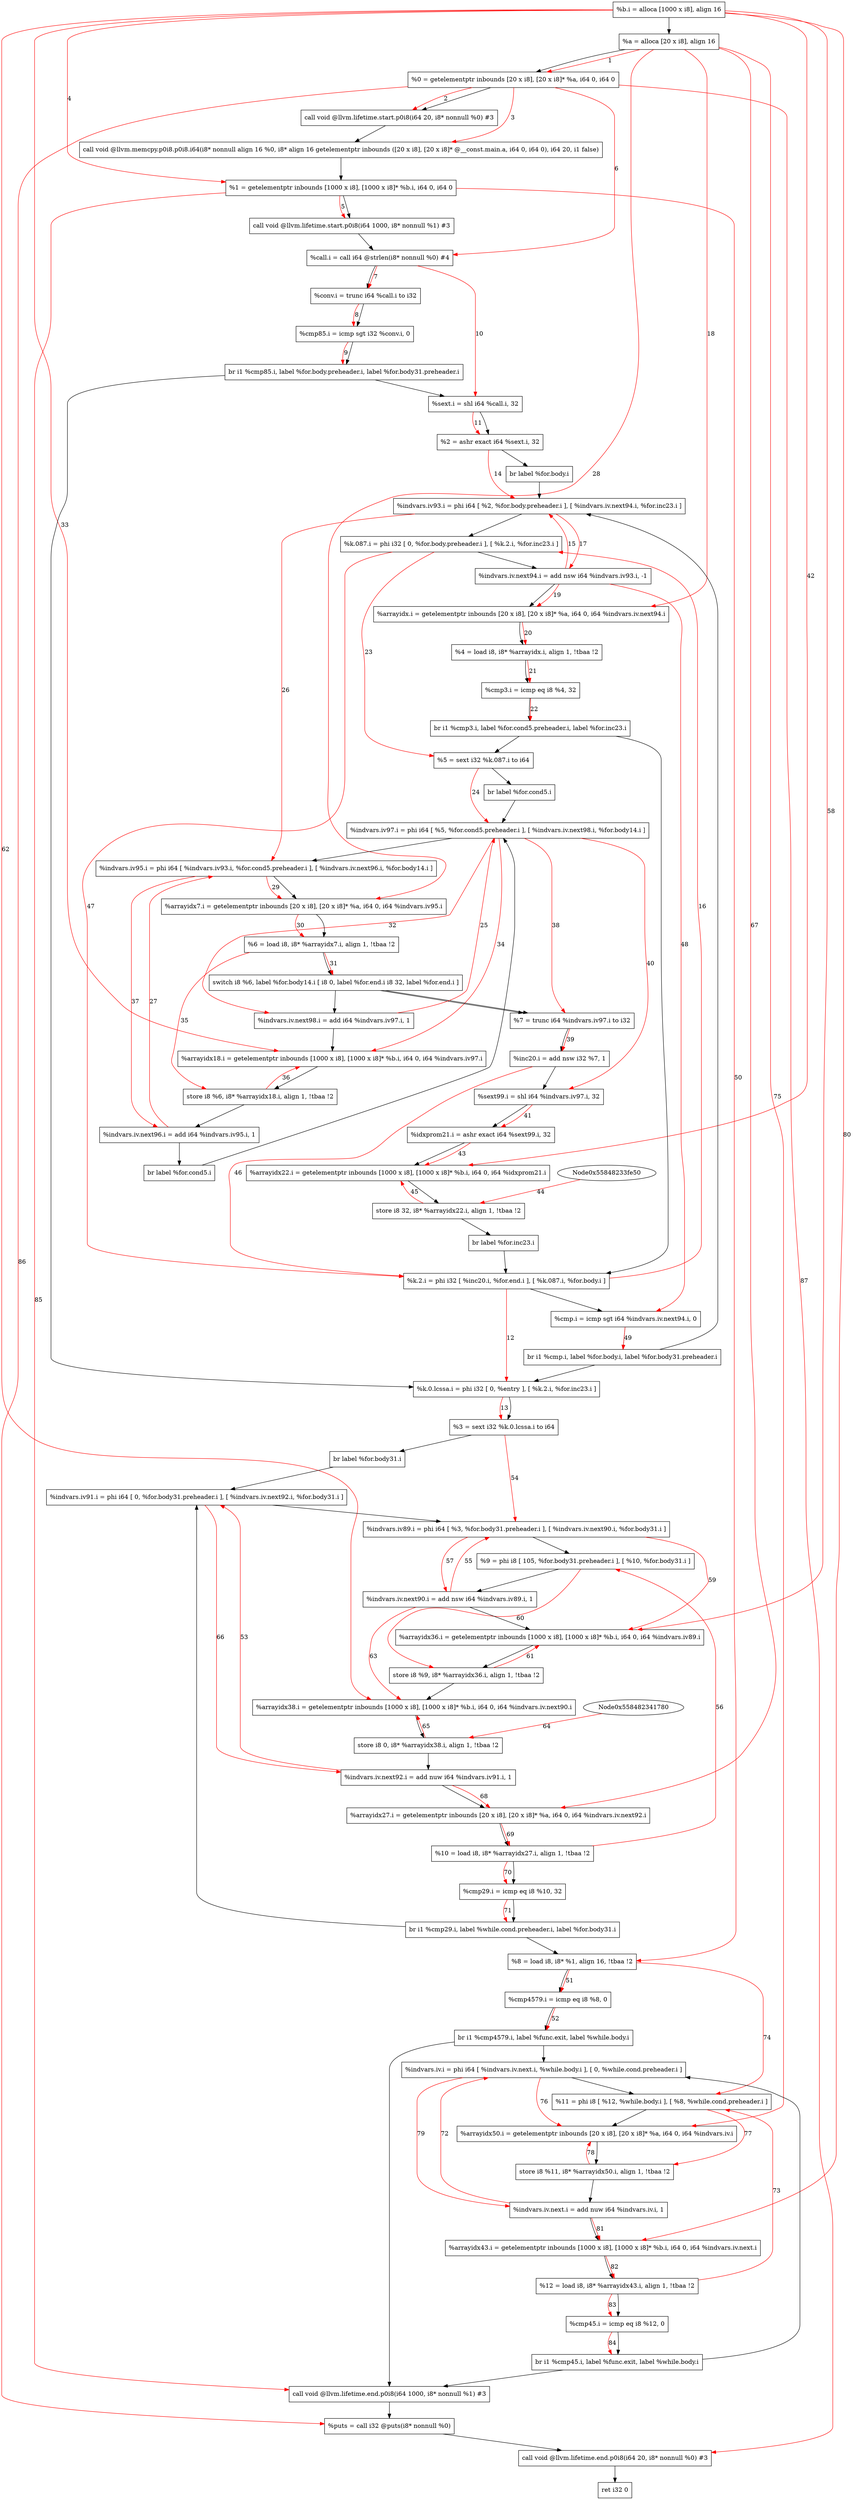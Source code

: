 digraph "CDFG for'main' function" {
	Node0x55848233e698[shape=record, label="  %b.i = alloca [1000 x i8], align 16"]
	Node0x558482341088[shape=record, label="  %a = alloca [20 x i8], align 16"]
	Node0x5584823443b8[shape=record, label="  %0 = getelementptr inbounds [20 x i8], [20 x i8]* %a, i64 0, i64 0"]
	Node0x558482344538[shape=record, label="  call void @llvm.lifetime.start.p0i8(i64 20, i8* nonnull %0) #3"]
	Node0x558482344c98[shape=record, label="  call void @llvm.memcpy.p0i8.p0i8.i64(i8* nonnull align 16 %0, i8* align 16 getelementptr inbounds ([20 x i8], [20 x i8]* @__const.main.a, i64 0, i64 0), i64 20, i1 false)"]
	Node0x558482344d88[shape=record, label="  %1 = getelementptr inbounds [1000 x i8], [1000 x i8]* %b.i, i64 0, i64 0"]
	Node0x558482344eb8[shape=record, label="  call void @llvm.lifetime.start.p0i8(i64 1000, i8* nonnull %1) #3"]
	Node0x558482344fd0[shape=record, label="  %call.i = call i64 @strlen(i8* nonnull %0) #4"]
	Node0x558482345088[shape=record, label="  %conv.i = trunc i64 %call.i to i32"]
	Node0x558482345120[shape=record, label="  %cmp85.i = icmp sgt i32 %conv.i, 0"]
	Node0x558482345398[shape=record, label="  br i1 %cmp85.i, label %for.body.preheader.i, label %for.body31.preheader.i"]
	Node0x558482345440[shape=record, label="  %sext.i = shl i64 %call.i, 32"]
	Node0x5584823454b0[shape=record, label="  %2 = ashr exact i64 %sext.i, 32"]
	Node0x558482345588[shape=record, label="  br label %for.body.i"]
	Node0x5584823456e8[shape=record, label="  %k.0.lcssa.i = phi i32 [ 0, %entry ], [ %k.2.i, %for.inc23.i ]"]
	Node0x5584823457c8[shape=record, label="  %3 = sext i32 %k.0.lcssa.i to i64"]
	Node0x558482345aa8[shape=record, label="  br label %for.body31.i"]
	Node0x558482345b58[shape=record, label="  %indvars.iv93.i = phi i64 [ %2, %for.body.preheader.i ], [ %indvars.iv.next94.i, %for.inc23.i ]"]
	Node0x558482345c58[shape=record, label="  %k.087.i = phi i32 [ 0, %for.body.preheader.i ], [ %k.2.i, %for.inc23.i ]"]
	Node0x558482345d40[shape=record, label="  %indvars.iv.next94.i = add nsw i64 %indvars.iv93.i, -1"]
	Node0x558482345dc8[shape=record, label="  %arrayidx.i = getelementptr inbounds [20 x i8], [20 x i8]* %a, i64 0, i64 %indvars.iv.next94.i"]
	Node0x5584823451e8[shape=record, label="  %4 = load i8, i8* %arrayidx.i, align 1, !tbaa !2"]
	Node0x558482345ea0[shape=record, label="  %cmp3.i = icmp eq i8 %4, 32"]
	Node0x558482345ff8[shape=record, label="  br i1 %cmp3.i, label %for.cond5.preheader.i, label %for.inc23.i"]
	Node0x558482345f48[shape=record, label="  %5 = sext i32 %k.087.i to i64"]
	Node0x558482346108[shape=record, label="  br label %for.cond5.i"]
	Node0x558482346268[shape=record, label="  %indvars.iv97.i = phi i64 [ %5, %for.cond5.preheader.i ], [ %indvars.iv.next98.i, %for.body14.i ]"]
	Node0x558482346448[shape=record, label="  %indvars.iv95.i = phi i64 [ %indvars.iv93.i, %for.cond5.preheader.i ], [ %indvars.iv.next96.i, %for.body14.i ]"]
	Node0x558482346528[shape=record, label="  %arrayidx7.i = getelementptr inbounds [20 x i8], [20 x i8]* %a, i64 0, i64 %indvars.iv95.i"]
	Node0x5584823465c8[shape=record, label="  %6 = load i8, i8* %arrayidx7.i, align 1, !tbaa !2"]
	Node0x558482346a18[shape=record, label="  switch i8 %6, label %for.body14.i [
    i8 0, label %for.end.i
    i8 32, label %for.end.i
  ]"]
	Node0x558482346b60[shape=record, label="  %indvars.iv.next98.i = add i64 %indvars.iv97.i, 1"]
	Node0x558482346be8[shape=record, label="  %arrayidx18.i = getelementptr inbounds [1000 x i8], [1000 x i8]* %b.i, i64 0, i64 %indvars.iv97.i"]
	Node0x558482346c70[shape=record, label="  store i8 %6, i8* %arrayidx18.i, align 1, !tbaa !2"]
	Node0x558482346cf0[shape=record, label="  %indvars.iv.next96.i = add i64 %indvars.iv95.i, 1"]
	Node0x5584823463d8[shape=record, label="  br label %for.cond5.i"]
	Node0x5584823469c8[shape=record, label="  %7 = trunc i64 %indvars.iv97.i to i32"]
	Node0x558482346d60[shape=record, label="  %inc20.i = add nsw i32 %7, 1"]
	Node0x558482346dd0[shape=record, label="  %sext99.i = shl i64 %indvars.iv97.i, 32"]
	Node0x558482346e40[shape=record, label="  %idxprom21.i = ashr exact i64 %sext99.i, 32"]
	Node0x558482346ec8[shape=record, label="  %arrayidx22.i = getelementptr inbounds [1000 x i8], [1000 x i8]* %b.i, i64 0, i64 %idxprom21.i"]
	Node0x558482346f80[shape=record, label="  store i8 32, i8* %arrayidx22.i, align 1, !tbaa !2"]
	Node0x5584823460a8[shape=record, label="  br label %for.inc23.i"]
	Node0x558482346fd8[shape=record, label="  %k.2.i = phi i32 [ %inc20.i, %for.end.i ], [ %k.087.i, %for.body.i ]"]
	Node0x5584823470d0[shape=record, label="  %cmp.i = icmp sgt i64 %indvars.iv.next94.i, 0"]
	Node0x558482347158[shape=record, label="  br i1 %cmp.i, label %for.body.i, label %for.body31.preheader.i"]
	Node0x5584823452e8[shape=record, label="  %8 = load i8, i8* %1, align 16, !tbaa !2"]
	Node0x5584823472d0[shape=record, label="  %cmp4579.i = icmp eq i8 %8, 0"]
	Node0x5584823425a8[shape=record, label="  br i1 %cmp4579.i, label %func.exit, label %while.body.i"]
	Node0x558482342658[shape=record, label="  %indvars.iv91.i = phi i64 [ 0, %for.body31.preheader.i ], [ %indvars.iv.next92.i, %for.body31.i ]"]
	Node0x558482342808[shape=record, label="  %indvars.iv89.i = phi i64 [ %3, %for.body31.preheader.i ], [ %indvars.iv.next90.i, %for.body31.i ]"]
	Node0x558482342978[shape=record, label="  %9 = phi i8 [ 105, %for.body31.preheader.i ], [ %10, %for.body31.i ]"]
	Node0x558482342a40[shape=record, label="  %indvars.iv.next90.i = add nsw i64 %indvars.iv89.i, 1"]
	Node0x558482342ac8[shape=record, label="  %arrayidx36.i = getelementptr inbounds [1000 x i8], [1000 x i8]* %b.i, i64 0, i64 %indvars.iv89.i"]
	Node0x558482342b50[shape=record, label="  store i8 %9, i8* %arrayidx36.i, align 1, !tbaa !2"]
	Node0x558482342c48[shape=record, label="  %arrayidx38.i = getelementptr inbounds [1000 x i8], [1000 x i8]* %b.i, i64 0, i64 %indvars.iv.next90.i"]
	Node0x558482348380[shape=record, label="  store i8 0, i8* %arrayidx38.i, align 1, !tbaa !2"]
	Node0x558482348400[shape=record, label="  %indvars.iv.next92.i = add nuw i64 %indvars.iv91.i, 1"]
	Node0x558482348488[shape=record, label="  %arrayidx27.i = getelementptr inbounds [20 x i8], [20 x i8]* %a, i64 0, i64 %indvars.iv.next92.i"]
	Node0x558482345a48[shape=record, label="  %10 = load i8, i8* %arrayidx27.i, align 1, !tbaa !2"]
	Node0x558482348510[shape=record, label="  %cmp29.i = icmp eq i8 %10, 32"]
	Node0x558482348598[shape=record, label="  br i1 %cmp29.i, label %while.cond.preheader.i, label %for.body31.i"]
	Node0x558482348618[shape=record, label="  %indvars.iv.i = phi i64 [ %indvars.iv.next.i, %while.body.i ], [ 0, %while.cond.preheader.i ]"]
	Node0x558482348718[shape=record, label="  %11 = phi i8 [ %12, %while.body.i ], [ %8, %while.cond.preheader.i ]"]
	Node0x5584823487f8[shape=record, label="  %arrayidx50.i = getelementptr inbounds [20 x i8], [20 x i8]* %a, i64 0, i64 %indvars.iv.i"]
	Node0x558482348880[shape=record, label="  store i8 %11, i8* %arrayidx50.i, align 1, !tbaa !2"]
	Node0x558482348900[shape=record, label="  %indvars.iv.next.i = add nuw i64 %indvars.iv.i, 1"]
	Node0x558482348fd8[shape=record, label="  %arrayidx43.i = getelementptr inbounds [1000 x i8], [1000 x i8]* %b.i, i64 0, i64 %indvars.iv.next.i"]
	Node0x558482346218[shape=record, label="  %12 = load i8, i8* %arrayidx43.i, align 1, !tbaa !2"]
	Node0x558482349060[shape=record, label="  %cmp45.i = icmp eq i8 %12, 0"]
	Node0x5584823490e8[shape=record, label="  br i1 %cmp45.i, label %func.exit, label %while.body.i"]
	Node0x5584823491b8[shape=record, label="  call void @llvm.lifetime.end.p0i8(i64 1000, i8* nonnull %1) #3"]
	Node0x558482349320[shape=record, label="  %puts = call i32 @puts(i8* nonnull %0)"]
	Node0x558482349468[shape=record, label="  call void @llvm.lifetime.end.p0i8(i64 20, i8* nonnull %0) #3"]
	Node0x558482342798[shape=record, label="  ret i32 0"]
	Node0x55848233e698 -> Node0x558482341088
	Node0x558482341088 -> Node0x5584823443b8
	Node0x5584823443b8 -> Node0x558482344538
	Node0x558482344538 -> Node0x558482344c98
	Node0x558482344c98 -> Node0x558482344d88
	Node0x558482344d88 -> Node0x558482344eb8
	Node0x558482344eb8 -> Node0x558482344fd0
	Node0x558482344fd0 -> Node0x558482345088
	Node0x558482345088 -> Node0x558482345120
	Node0x558482345120 -> Node0x558482345398
	Node0x558482345398 -> Node0x558482345440
	Node0x558482345398 -> Node0x5584823456e8
	Node0x558482345440 -> Node0x5584823454b0
	Node0x5584823454b0 -> Node0x558482345588
	Node0x558482345588 -> Node0x558482345b58
	Node0x5584823456e8 -> Node0x5584823457c8
	Node0x5584823457c8 -> Node0x558482345aa8
	Node0x558482345aa8 -> Node0x558482342658
	Node0x558482345b58 -> Node0x558482345c58
	Node0x558482345c58 -> Node0x558482345d40
	Node0x558482345d40 -> Node0x558482345dc8
	Node0x558482345dc8 -> Node0x5584823451e8
	Node0x5584823451e8 -> Node0x558482345ea0
	Node0x558482345ea0 -> Node0x558482345ff8
	Node0x558482345ff8 -> Node0x558482345f48
	Node0x558482345ff8 -> Node0x558482346fd8
	Node0x558482345f48 -> Node0x558482346108
	Node0x558482346108 -> Node0x558482346268
	Node0x558482346268 -> Node0x558482346448
	Node0x558482346448 -> Node0x558482346528
	Node0x558482346528 -> Node0x5584823465c8
	Node0x5584823465c8 -> Node0x558482346a18
	Node0x558482346a18 -> Node0x558482346b60
	Node0x558482346a18 -> Node0x5584823469c8
	Node0x558482346a18 -> Node0x5584823469c8
	Node0x558482346b60 -> Node0x558482346be8
	Node0x558482346be8 -> Node0x558482346c70
	Node0x558482346c70 -> Node0x558482346cf0
	Node0x558482346cf0 -> Node0x5584823463d8
	Node0x5584823463d8 -> Node0x558482346268
	Node0x5584823469c8 -> Node0x558482346d60
	Node0x558482346d60 -> Node0x558482346dd0
	Node0x558482346dd0 -> Node0x558482346e40
	Node0x558482346e40 -> Node0x558482346ec8
	Node0x558482346ec8 -> Node0x558482346f80
	Node0x558482346f80 -> Node0x5584823460a8
	Node0x5584823460a8 -> Node0x558482346fd8
	Node0x558482346fd8 -> Node0x5584823470d0
	Node0x5584823470d0 -> Node0x558482347158
	Node0x558482347158 -> Node0x558482345b58
	Node0x558482347158 -> Node0x5584823456e8
	Node0x5584823452e8 -> Node0x5584823472d0
	Node0x5584823472d0 -> Node0x5584823425a8
	Node0x5584823425a8 -> Node0x5584823491b8
	Node0x5584823425a8 -> Node0x558482348618
	Node0x558482342658 -> Node0x558482342808
	Node0x558482342808 -> Node0x558482342978
	Node0x558482342978 -> Node0x558482342a40
	Node0x558482342a40 -> Node0x558482342ac8
	Node0x558482342ac8 -> Node0x558482342b50
	Node0x558482342b50 -> Node0x558482342c48
	Node0x558482342c48 -> Node0x558482348380
	Node0x558482348380 -> Node0x558482348400
	Node0x558482348400 -> Node0x558482348488
	Node0x558482348488 -> Node0x558482345a48
	Node0x558482345a48 -> Node0x558482348510
	Node0x558482348510 -> Node0x558482348598
	Node0x558482348598 -> Node0x5584823452e8
	Node0x558482348598 -> Node0x558482342658
	Node0x558482348618 -> Node0x558482348718
	Node0x558482348718 -> Node0x5584823487f8
	Node0x5584823487f8 -> Node0x558482348880
	Node0x558482348880 -> Node0x558482348900
	Node0x558482348900 -> Node0x558482348fd8
	Node0x558482348fd8 -> Node0x558482346218
	Node0x558482346218 -> Node0x558482349060
	Node0x558482349060 -> Node0x5584823490e8
	Node0x5584823490e8 -> Node0x5584823491b8
	Node0x5584823490e8 -> Node0x558482348618
	Node0x5584823491b8 -> Node0x558482349320
	Node0x558482349320 -> Node0x558482349468
	Node0x558482349468 -> Node0x558482342798
edge [color=red]
	Node0x558482341088 -> Node0x5584823443b8[label="1"]
	Node0x5584823443b8 -> Node0x558482344538[label="2"]
	Node0x5584823443b8 -> Node0x558482344c98[label="3"]
	Node0x55848233e698 -> Node0x558482344d88[label="4"]
	Node0x558482344d88 -> Node0x558482344eb8[label="5"]
	Node0x5584823443b8 -> Node0x558482344fd0[label="6"]
	Node0x558482344fd0 -> Node0x558482345088[label="7"]
	Node0x558482345088 -> Node0x558482345120[label="8"]
	Node0x558482345120 -> Node0x558482345398[label="9"]
	Node0x558482344fd0 -> Node0x558482345440[label="10"]
	Node0x558482345440 -> Node0x5584823454b0[label="11"]
	Node0x558482346fd8 -> Node0x5584823456e8[label="12"]
	Node0x5584823456e8 -> Node0x5584823457c8[label="13"]
	Node0x5584823454b0 -> Node0x558482345b58[label="14"]
	Node0x558482345d40 -> Node0x558482345b58[label="15"]
	Node0x558482346fd8 -> Node0x558482345c58[label="16"]
	Node0x558482345b58 -> Node0x558482345d40[label="17"]
	Node0x558482341088 -> Node0x558482345dc8[label="18"]
	Node0x558482345d40 -> Node0x558482345dc8[label="19"]
	Node0x558482345dc8 -> Node0x5584823451e8[label="20"]
	Node0x5584823451e8 -> Node0x558482345ea0[label="21"]
	Node0x558482345ea0 -> Node0x558482345ff8[label="22"]
	Node0x558482345c58 -> Node0x558482345f48[label="23"]
	Node0x558482345f48 -> Node0x558482346268[label="24"]
	Node0x558482346b60 -> Node0x558482346268[label="25"]
	Node0x558482345b58 -> Node0x558482346448[label="26"]
	Node0x558482346cf0 -> Node0x558482346448[label="27"]
	Node0x558482341088 -> Node0x558482346528[label="28"]
	Node0x558482346448 -> Node0x558482346528[label="29"]
	Node0x558482346528 -> Node0x5584823465c8[label="30"]
	Node0x5584823465c8 -> Node0x558482346a18[label="31"]
	Node0x558482346268 -> Node0x558482346b60[label="32"]
	Node0x55848233e698 -> Node0x558482346be8[label="33"]
	Node0x558482346268 -> Node0x558482346be8[label="34"]
	Node0x5584823465c8 -> Node0x558482346c70[label="35"]
	Node0x558482346c70 -> Node0x558482346be8[label="36"]
	Node0x558482346448 -> Node0x558482346cf0[label="37"]
	Node0x558482346268 -> Node0x5584823469c8[label="38"]
	Node0x5584823469c8 -> Node0x558482346d60[label="39"]
	Node0x558482346268 -> Node0x558482346dd0[label="40"]
	Node0x558482346dd0 -> Node0x558482346e40[label="41"]
	Node0x55848233e698 -> Node0x558482346ec8[label="42"]
	Node0x558482346e40 -> Node0x558482346ec8[label="43"]
	Node0x55848233fe50 -> Node0x558482346f80[label="44"]
	Node0x558482346f80 -> Node0x558482346ec8[label="45"]
	Node0x558482346d60 -> Node0x558482346fd8[label="46"]
	Node0x558482345c58 -> Node0x558482346fd8[label="47"]
	Node0x558482345d40 -> Node0x5584823470d0[label="48"]
	Node0x5584823470d0 -> Node0x558482347158[label="49"]
	Node0x558482344d88 -> Node0x5584823452e8[label="50"]
	Node0x5584823452e8 -> Node0x5584823472d0[label="51"]
	Node0x5584823472d0 -> Node0x5584823425a8[label="52"]
	Node0x558482348400 -> Node0x558482342658[label="53"]
	Node0x5584823457c8 -> Node0x558482342808[label="54"]
	Node0x558482342a40 -> Node0x558482342808[label="55"]
	Node0x558482345a48 -> Node0x558482342978[label="56"]
	Node0x558482342808 -> Node0x558482342a40[label="57"]
	Node0x55848233e698 -> Node0x558482342ac8[label="58"]
	Node0x558482342808 -> Node0x558482342ac8[label="59"]
	Node0x558482342978 -> Node0x558482342b50[label="60"]
	Node0x558482342b50 -> Node0x558482342ac8[label="61"]
	Node0x55848233e698 -> Node0x558482342c48[label="62"]
	Node0x558482342a40 -> Node0x558482342c48[label="63"]
	Node0x558482341780 -> Node0x558482348380[label="64"]
	Node0x558482348380 -> Node0x558482342c48[label="65"]
	Node0x558482342658 -> Node0x558482348400[label="66"]
	Node0x558482341088 -> Node0x558482348488[label="67"]
	Node0x558482348400 -> Node0x558482348488[label="68"]
	Node0x558482348488 -> Node0x558482345a48[label="69"]
	Node0x558482345a48 -> Node0x558482348510[label="70"]
	Node0x558482348510 -> Node0x558482348598[label="71"]
	Node0x558482348900 -> Node0x558482348618[label="72"]
	Node0x558482346218 -> Node0x558482348718[label="73"]
	Node0x5584823452e8 -> Node0x558482348718[label="74"]
	Node0x558482341088 -> Node0x5584823487f8[label="75"]
	Node0x558482348618 -> Node0x5584823487f8[label="76"]
	Node0x558482348718 -> Node0x558482348880[label="77"]
	Node0x558482348880 -> Node0x5584823487f8[label="78"]
	Node0x558482348618 -> Node0x558482348900[label="79"]
	Node0x55848233e698 -> Node0x558482348fd8[label="80"]
	Node0x558482348900 -> Node0x558482348fd8[label="81"]
	Node0x558482348fd8 -> Node0x558482346218[label="82"]
	Node0x558482346218 -> Node0x558482349060[label="83"]
	Node0x558482349060 -> Node0x5584823490e8[label="84"]
	Node0x558482344d88 -> Node0x5584823491b8[label="85"]
	Node0x5584823443b8 -> Node0x558482349320[label="86"]
	Node0x5584823443b8 -> Node0x558482349468[label="87"]
}
